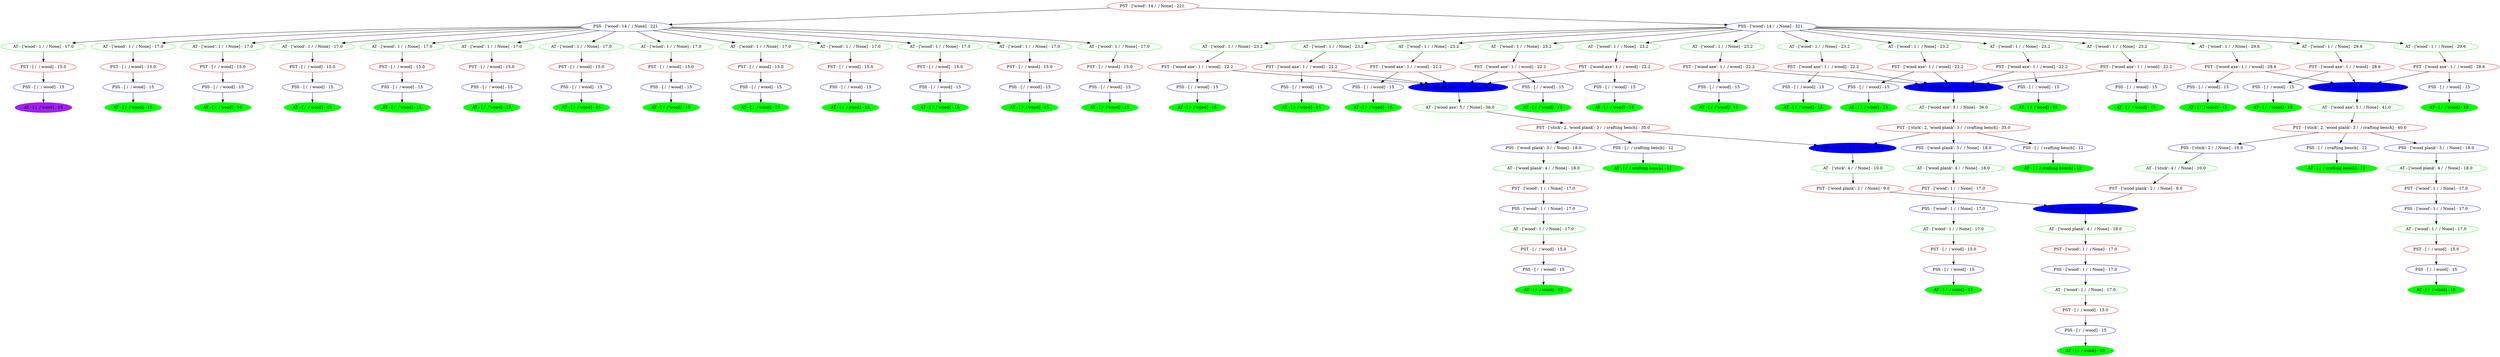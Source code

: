 digraph Tree {
	node [color=red]
	"PST - ['wood'; 14 /  / None] - 2154784115008" [label="PST - ['wood': 14 /  / None] - 221."]
	node [color=blue]
	"PSS - ['wood'; 14 /  / None] - 2154784187280" [label="PSS - ['wood': 14 /  / None] - 221."]
	node [style=unfilled]
	node [color=blue]
	"PSS - ['wood'; 14 /  / None] - 2154784187224" [label="PSS - ['wood': 14 /  / None] - 321."]
	node [style=unfilled]
	node [color=green]
	"AT - ['wood'; 1 /  / None] - 2154784187504" [label="AT - ['wood': 1 /  / None] - 17.0"]
	node [style=unfilled]
	node [color=green]
	"AT - ['wood'; 1 /  / None] - 2154784187448" [label="AT - ['wood': 1 /  / None] - 17.0"]
	node [style=unfilled]
	node [color=green]
	"AT - ['wood'; 1 /  / None] - 2154784187616" [label="AT - ['wood': 1 /  / None] - 17.0"]
	node [style=unfilled]
	node [color=green]
	"AT - ['wood'; 1 /  / None] - 2154784187560" [label="AT - ['wood': 1 /  / None] - 17.0"]
	node [style=unfilled]
	node [color=green]
	"AT - ['wood'; 1 /  / None] - 2154784187728" [label="AT - ['wood': 1 /  / None] - 17.0"]
	node [style=unfilled]
	node [color=green]
	"AT - ['wood'; 1 /  / None] - 2154784187672" [label="AT - ['wood': 1 /  / None] - 17.0"]
	node [style=unfilled]
	node [color=green]
	"AT - ['wood'; 1 /  / None] - 2154784187840" [label="AT - ['wood': 1 /  / None] - 17.0"]
	node [style=unfilled]
	node [color=green]
	"AT - ['wood'; 1 /  / None] - 2154784187784" [label="AT - ['wood': 1 /  / None] - 17.0"]
	node [style=unfilled]
	node [color=green]
	"AT - ['wood'; 1 /  / None] - 2154784187952" [label="AT - ['wood': 1 /  / None] - 17.0"]
	node [style=unfilled]
	node [color=green]
	"AT - ['wood'; 1 /  / None] - 2154784187896" [label="AT - ['wood': 1 /  / None] - 17.0"]
	node [style=unfilled]
	node [color=green]
	"AT - ['wood'; 1 /  / None] - 2154784188064" [label="AT - ['wood': 1 /  / None] - 17.0"]
	node [style=unfilled]
	node [color=green]
	"AT - ['wood'; 1 /  / None] - 2154784188008" [label="AT - ['wood': 1 /  / None] - 17.0"]
	node [style=unfilled]
	node [color=green]
	"AT - ['wood'; 1 /  / None] - 2154784188176" [label="AT - ['wood': 1 /  / None] - 17.0"]
	node [style=unfilled]
	node [color=green]
	"AT - ['wood'; 1 /  / None] - 2154784187392" [label="AT - ['wood': 1 /  / None] - 23.2"]
	node [style=unfilled]
	node [color=green]
	"AT - ['wood'; 1 /  / None] - 2154784188400" [label="AT - ['wood': 1 /  / None] - 23.2"]
	node [style=unfilled]
	node [color=green]
	"AT - ['wood'; 1 /  / None] - 2154784188344" [label="AT - ['wood': 1 /  / None] - 23.2"]
	node [style=unfilled]
	node [color=green]
	"AT - ['wood'; 1 /  / None] - 2154784188512" [label="AT - ['wood': 1 /  / None] - 23.2"]
	node [style=unfilled]
	node [color=green]
	"AT - ['wood'; 1 /  / None] - 2154784188456" [label="AT - ['wood': 1 /  / None] - 23.2"]
	node [style=unfilled]
	node [color=green]
	"AT - ['wood'; 1 /  / None] - 2154784188624" [label="AT - ['wood': 1 /  / None] - 23.2"]
	node [style=unfilled]
	node [color=green]
	"AT - ['wood'; 1 /  / None] - 2154784188568" [label="AT - ['wood': 1 /  / None] - 23.2"]
	node [style=unfilled]
	node [color=green]
	"AT - ['wood'; 1 /  / None] - 2154784188736" [label="AT - ['wood': 1 /  / None] - 23.2"]
	node [style=unfilled]
	node [color=green]
	"AT - ['wood'; 1 /  / None] - 2154784188680" [label="AT - ['wood': 1 /  / None] - 23.2"]
	node [style=unfilled]
	node [color=green]
	"AT - ['wood'; 1 /  / None] - 2154784188848" [label="AT - ['wood': 1 /  / None] - 23.2"]
	node [style=unfilled]
	node [color=green]
	"AT - ['wood'; 1 /  / None] - 2154784188792" [label="AT - ['wood': 1 /  / None] - 29.6"]
	node [style=unfilled]
	node [color=green]
	"AT - ['wood'; 1 /  / None] - 2154784188960" [label="AT - ['wood': 1 /  / None] - 29.6"]
	node [style=unfilled]
	node [color=green]
	"AT - ['wood'; 1 /  / None] - 2154784188904" [label="AT - ['wood': 1 /  / None] - 29.6"]
	node [style=unfilled]
	node [color=red]
	"PST - [ /  / wood] - 2154784189240" [label="PST - [ /  / wood] - 15.0"]
	node [color=red]
	"PST - [ /  / wood] - 2154784189632" [label="PST - [ /  / wood] - 15.0"]
	node [color=red]
	"PST - [ /  / wood] - 2154784190024" [label="PST - [ /  / wood] - 15.0"]
	node [color=red]
	"PST - [ /  / wood] - 2154784190416" [label="PST - [ /  / wood] - 15.0"]
	node [color=red]
	"PST - [ /  / wood] - 2154784215448" [label="PST - [ /  / wood] - 15.0"]
	node [color=red]
	"PST - [ /  / wood] - 2154784215840" [label="PST - [ /  / wood] - 15.0"]
	node [color=red]
	"PST - [ /  / wood] - 2154784216232" [label="PST - [ /  / wood] - 15.0"]
	node [color=red]
	"PST - [ /  / wood] - 2154784216624" [label="PST - [ /  / wood] - 15.0"]
	node [color=red]
	"PST - [ /  / wood] - 2154784217016" [label="PST - [ /  / wood] - 15.0"]
	node [color=red]
	"PST - [ /  / wood] - 2154784217408" [label="PST - [ /  / wood] - 15.0"]
	node [color=red]
	"PST - [ /  / wood] - 2154784217800" [label="PST - [ /  / wood] - 15.0"]
	node [color=red]
	"PST - [ /  / wood] - 2154784218192" [label="PST - [ /  / wood] - 15.0"]
	node [color=red]
	"PST - [ /  / wood] - 2154784218584" [label="PST - [ /  / wood] - 15.0"]
	node [color=red]
	"PST - ['wood axe'; 1 /  / wood] - 2154784218864" [label="PST - ['wood axe': 1 /  / wood] - 22.2"]
	node [color=red]
	"PST - ['wood axe'; 1 /  / wood] - 2154784218976" [label="PST - ['wood axe': 1 /  / wood] - 22.2"]
	node [color=red]
	"PST - ['wood axe'; 1 /  / wood] - 2154784228128" [label="PST - ['wood axe': 1 /  / wood] - 22.2"]
	node [color=red]
	"PST - ['wood axe'; 1 /  / wood] - 2154784228800" [label="PST - ['wood axe': 1 /  / wood] - 22.2"]
	node [color=red]
	"PST - ['wood axe'; 1 /  / wood] - 2154784229472" [label="PST - ['wood axe': 1 /  / wood] - 22.2"]
	node [color=red]
	"PST - ['wood axe'; 1 /  / wood] - 2154784230144" [label="PST - ['wood axe': 1 /  / wood] - 22.2"]
	node [color=red]
	"PST - ['wood axe'; 1 /  / wood] - 2154784230816" [label="PST - ['wood axe': 1 /  / wood] - 22.2"]
	node [color=red]
	"PST - ['wood axe'; 1 /  / wood] - 2154784231376" [label="PST - ['wood axe': 1 /  / wood] - 22.2"]
	node [color=red]
	"PST - ['wood axe'; 1 /  / wood] - 2154784244512" [label="PST - ['wood axe': 1 /  / wood] - 22.2"]
	node [color=red]
	"PST - ['wood axe'; 1 /  / wood] - 2154784245184" [label="PST - ['wood axe': 1 /  / wood] - 22.2"]
	node [color=red]
	"PST - ['wood axe'; 1 /  / wood] - 2154784245856" [label="PST - ['wood axe': 1 /  / wood] - 28.6"]
	node [color=red]
	"PST - ['wood axe'; 1 /  / wood] - 2154784246528" [label="PST - ['wood axe': 1 /  / wood] - 28.6"]
	node [color=red]
	"PST - ['wood axe'; 1 /  / wood] - 2154784247200" [label="PST - ['wood axe': 1 /  / wood] - 28.6"]
	node [color=blue]
	"PSS - [ /  / wood] - 2154784189688" [label="PSS - [ /  / wood] - 15"]
	node [style=unfilled]
	node [color=blue]
	"PSS - [ /  / wood] - 2154784190080" [label="PSS - [ /  / wood] - 15"]
	node [style=unfilled]
	node [color=blue]
	"PSS - [ /  / wood] - 2154784215112" [label="PSS - [ /  / wood] - 15"]
	node [style=unfilled]
	node [color=blue]
	"PSS - [ /  / wood] - 2154784215504" [label="PSS - [ /  / wood] - 15"]
	node [style=unfilled]
	node [color=blue]
	"PSS - [ /  / wood] - 2154784215896" [label="PSS - [ /  / wood] - 15"]
	node [style=unfilled]
	node [color=blue]
	"PSS - [ /  / wood] - 2154784216288" [label="PSS - [ /  / wood] - 15"]
	node [style=unfilled]
	node [color=blue]
	"PSS - [ /  / wood] - 2154784216680" [label="PSS - [ /  / wood] - 15"]
	node [style=unfilled]
	node [color=blue]
	"PSS - [ /  / wood] - 2154784217072" [label="PSS - [ /  / wood] - 15"]
	node [style=unfilled]
	node [color=blue]
	"PSS - [ /  / wood] - 2154784217464" [label="PSS - [ /  / wood] - 15"]
	node [style=unfilled]
	node [color=blue]
	"PSS - [ /  / wood] - 2154784217856" [label="PSS - [ /  / wood] - 15"]
	node [style=unfilled]
	node [color=blue]
	"PSS - [ /  / wood] - 2154784218248" [label="PSS - [ /  / wood] - 15"]
	node [style=unfilled]
	node [color=blue]
	"PSS - [ /  / wood] - 2154784218640" [label="PSS - [ /  / wood] - 15"]
	node [style=unfilled]
	node [color=blue]
	"PSS - [ /  / wood] - 2154784219032" [label="PSS - [ /  / wood] - 15"]
	node [style=unfilled]
	node [style=filled]
	node [color=blue]
	"PSS - ['wood axe'; 1 /  / None] - 2154784227792" [label="PSS - ['wood axe': 1 /  / None] - 36.0"]
	node [style=unfilled]
	node [color=blue]
	"PSS - [ /  / wood] - 2154784227736" [label="PSS - [ /  / wood] - 15"]
	node [style=unfilled]
	node [color=blue]
	"PSS - [ /  / wood] - 2154784228408" [label="PSS - [ /  / wood] - 15"]
	node [style=unfilled]
	node [color=blue]
	"PSS - [ /  / wood] - 2154784229080" [label="PSS - [ /  / wood] - 15"]
	node [style=unfilled]
	node [color=blue]
	"PSS - [ /  / wood] - 2154784229752" [label="PSS - [ /  / wood] - 15"]
	node [style=unfilled]
	node [color=blue]
	"PSS - [ /  / wood] - 2154784230424" [label="PSS - [ /  / wood] - 15"]
	node [style=unfilled]
	node [style=filled]
	node [color=blue]
	"PSS - ['wood axe'; 1 /  / None] - 2154784231152" [label="PSS - ['wood axe': 1 /  / None] - 36.0"]
	node [style=unfilled]
	node [color=blue]
	"PSS - [ /  / wood] - 2154784231096" [label="PSS - [ /  / wood] - 15"]
	node [style=unfilled]
	node [color=blue]
	"PSS - [ /  / wood] - 2154784244120" [label="PSS - [ /  / wood] - 15"]
	node [style=unfilled]
	node [color=blue]
	"PSS - [ /  / wood] - 2154784244792" [label="PSS - [ /  / wood] - 15"]
	node [style=unfilled]
	node [color=blue]
	"PSS - [ /  / wood] - 2154784245464" [label="PSS - [ /  / wood] - 15"]
	node [style=unfilled]
	node [color=blue]
	"PSS - [ /  / wood] - 2154784246136" [label="PSS - [ /  / wood] - 15"]
	node [style=unfilled]
	node [style=filled]
	node [color=blue]
	"PSS - ['wood axe'; 1 /  / None] - 2154784246864" [label="PSS - ['wood axe': 1 /  / None] - 41.0"]
	node [style=unfilled]
	node [color=blue]
	"PSS - [ /  / wood] - 2154784246808" [label="PSS - [ /  / wood] - 15"]
	node [style=unfilled]
	node [color=blue]
	"PSS - [ /  / wood] - 2154784247480" [label="PSS - [ /  / wood] - 15"]
	node [style=unfilled]
	node [color=blue]
	"PSS - [ /  / wood] - 2154784256408" [label="PSS - [ /  / wood] - 15"]
	node [style=unfilled]
	node [style=filled]
	node [color=green]
	node [color=purple]
	"AT - [ /  / wood] - 2154784189800" [label="AT - [ /  / wood] - 15"]
	node [style=unfilled]
	node [style=filled]
	node [color=green]
	"AT - [ /  / wood] - 2154784190192" [label="AT - [ /  / wood] - 15"]
	node [style=unfilled]
	node [style=filled]
	node [color=green]
	"AT - [ /  / wood] - 2154784215224" [label="AT - [ /  / wood] - 15"]
	node [style=unfilled]
	node [style=filled]
	node [color=green]
	"AT - [ /  / wood] - 2154784215616" [label="AT - [ /  / wood] - 15"]
	node [style=unfilled]
	node [style=filled]
	node [color=green]
	"AT - [ /  / wood] - 2154784216008" [label="AT - [ /  / wood] - 15"]
	node [style=unfilled]
	node [style=filled]
	node [color=green]
	"AT - [ /  / wood] - 2154784216400" [label="AT - [ /  / wood] - 15"]
	node [style=unfilled]
	node [style=filled]
	node [color=green]
	"AT - [ /  / wood] - 2154784216792" [label="AT - [ /  / wood] - 15"]
	node [style=unfilled]
	node [style=filled]
	node [color=green]
	"AT - [ /  / wood] - 2154784217184" [label="AT - [ /  / wood] - 15"]
	node [style=unfilled]
	node [style=filled]
	node [color=green]
	"AT - [ /  / wood] - 2154784217576" [label="AT - [ /  / wood] - 15"]
	node [style=unfilled]
	node [style=filled]
	node [color=green]
	"AT - [ /  / wood] - 2154784217968" [label="AT - [ /  / wood] - 15"]
	node [style=unfilled]
	node [style=filled]
	node [color=green]
	"AT - [ /  / wood] - 2154784218360" [label="AT - [ /  / wood] - 15"]
	node [style=unfilled]
	node [style=filled]
	node [color=green]
	"AT - [ /  / wood] - 2154784218752" [label="AT - [ /  / wood] - 15"]
	node [style=unfilled]
	node [style=filled]
	node [color=green]
	"AT - [ /  / wood] - 2154784227400" [label="AT - [ /  / wood] - 15"]
	node [style=unfilled]
	node [color=green]
	"AT - ['wood axe'; 5 /  / None] - 2154784227904" [label="AT - ['wood axe': 5 /  / None] - 36.0"]
	node [style=unfilled]
	node [style=filled]
	node [color=green]
	"AT - [ /  / wood] - 2154784227960" [label="AT - [ /  / wood] - 15"]
	node [style=unfilled]
	node [style=filled]
	node [color=green]
	"AT - [ /  / wood] - 2154784228632" [label="AT - [ /  / wood] - 15"]
	node [style=unfilled]
	node [style=filled]
	node [color=green]
	"AT - [ /  / wood] - 2154784229304" [label="AT - [ /  / wood] - 15"]
	node [style=unfilled]
	node [style=filled]
	node [color=green]
	"AT - [ /  / wood] - 2154784229976" [label="AT - [ /  / wood] - 15"]
	node [style=unfilled]
	node [style=filled]
	node [color=green]
	"AT - [ /  / wood] - 2154784230648" [label="AT - [ /  / wood] - 15"]
	node [style=unfilled]
	node [color=green]
	"AT - ['wood axe'; 5 /  / None] - 2154784231264" [label="AT - ['wood axe': 5 /  / None] - 36.0"]
	node [style=unfilled]
	node [style=filled]
	node [color=green]
	"AT - [ /  / wood] - 2154784243784" [label="AT - [ /  / wood] - 15"]
	node [style=unfilled]
	node [style=filled]
	node [color=green]
	"AT - [ /  / wood] - 2154784244344" [label="AT - [ /  / wood] - 15"]
	node [style=unfilled]
	node [style=filled]
	node [color=green]
	"AT - [ /  / wood] - 2154784245016" [label="AT - [ /  / wood] - 15"]
	node [style=unfilled]
	node [style=filled]
	node [color=green]
	"AT - [ /  / wood] - 2154784245688" [label="AT - [ /  / wood] - 15"]
	node [style=unfilled]
	node [style=filled]
	node [color=green]
	"AT - [ /  / wood] - 2154784246360" [label="AT - [ /  / wood] - 15"]
	node [style=unfilled]
	node [color=green]
	"AT - ['wood axe'; 5 /  / None] - 2154784246976" [label="AT - ['wood axe': 5 /  / None] - 41.0"]
	node [style=unfilled]
	node [style=filled]
	node [color=green]
	"AT - [ /  / wood] - 2154784247032" [label="AT - [ /  / wood] - 15"]
	node [style=unfilled]
	node [style=filled]
	node [color=green]
	"AT - [ /  / wood] - 2154784256072" [label="AT - [ /  / wood] - 15"]
	node [style=unfilled]
	node [style=filled]
	node [color=green]
	"AT - [ /  / wood] - 2154784256632" [label="AT - [ /  / wood] - 15"]
	node [style=unfilled]
	node [color=red]
	"PST - ['stick'; 2, 'wood plank'; 3 /  / crafting bench] - 2154784257528" [label="PST - ['stick': 2, 'wood plank': 3 /  / crafting bench] - 35.0"]
	node [color=red]
	"PST - ['stick'; 2, 'wood plank'; 3 /  / crafting bench] - 2154784258592" [label="PST - ['stick': 2, 'wood plank': 3 /  / crafting bench] - 35.0"]
	node [color=red]
	"PST - ['stick'; 2, 'wood plank'; 3 /  / crafting bench] - 2154784259544" [label="PST - ['stick': 2, 'wood plank': 3 /  / crafting bench] - 40.0"]
	node [color=blue]
	"PSS - ['wood plank'; 3 /  / None] - 2154784257976" [label="PSS - ['wood plank': 3 /  / None] - 18.0"]
	node [style=unfilled]
	node [color=blue]
	"PSS - [ /  / crafting bench] - 2154784257920" [label="PSS - [ /  / crafting bench] - 12"]
	node [style=unfilled]
	node [style=filled]
	node [color=blue]
	"PSS - ['stick'; 2 /  / None] - 2154784258256" [label="PSS - ['stick': 2 /  / None] - 10.0"]
	node [style=unfilled]
	node [color=blue]
	"PSS - ['wood plank'; 3 /  / None] - 2154784258928" [label="PSS - ['wood plank': 3 /  / None] - 18.0"]
	node [style=unfilled]
	node [color=blue]
	"PSS - [ /  / crafting bench] - 2154784258872" [label="PSS - [ /  / crafting bench] - 12"]
	node [style=unfilled]
	node [color=blue]
	"PSS - ['wood plank'; 3 /  / None] - 2154784259880" [label="PSS - ['wood plank': 3 /  / None] - 18.0"]
	node [style=unfilled]
	node [color=blue]
	"PSS - [ /  / crafting bench] - 2154784259824" [label="PSS - [ /  / crafting bench] - 12"]
	node [style=unfilled]
	node [color=blue]
	"PSS - ['stick'; 2 /  / None] - 2154784260048" [label="PSS - ['stick': 2 /  / None] - 10.0"]
	node [style=unfilled]
	node [color=green]
	"AT - ['wood plank'; 4 /  / None] - 2154784258088" [label="AT - ['wood plank': 4 /  / None] - 18.0"]
	node [style=unfilled]
	node [style=filled]
	node [color=green]
	"AT - [ /  / crafting bench] - 2154784258144" [label="AT - [ /  / crafting bench] - 12"]
	node [style=unfilled]
	node [color=green]
	"AT - ['stick'; 4 /  / None] - 2154784258312" [label="AT - ['stick': 4 /  / None] - 10.0"]
	node [style=unfilled]
	node [color=green]
	"AT - ['wood plank'; 4 /  / None] - 2154784259040" [label="AT - ['wood plank': 4 /  / None] - 18.0"]
	node [style=unfilled]
	node [style=filled]
	node [color=green]
	"AT - [ /  / crafting bench] - 2154784259096" [label="AT - [ /  / crafting bench] - 12"]
	node [style=unfilled]
	node [color=green]
	"AT - ['wood plank'; 4 /  / None] - 2154784259992" [label="AT - ['wood plank': 4 /  / None] - 18.0"]
	node [style=unfilled]
	node [style=filled]
	node [color=green]
	"AT - [ /  / crafting bench] - 2154784272456" [label="AT - [ /  / crafting bench] - 12"]
	node [style=unfilled]
	node [color=green]
	"AT - ['stick'; 4 /  / None] - 2154784272568" [label="AT - ['stick': 4 /  / None] - 10.0"]
	node [style=unfilled]
	node [color=red]
	"PST - ['wood'; 1 /  / None] - 2154784115064" [label="PST - ['wood': 1 /  / None] - 17.0"]
	node [color=red]
	"PST - ['wood plank'; 2 /  / None] - 2154784273240" [label="PST - ['wood plank': 2 /  / None] - 9.0"]
	node [color=red]
	"PST - ['wood'; 1 /  / None] - 2154784273464" [label="PST - ['wood': 1 /  / None] - 17.0"]
	node [color=red]
	"PST - ['wood'; 1 /  / None] - 2154784274192" [label="PST - ['wood': 1 /  / None] - 17.0"]
	node [color=red]
	"PST - ['wood plank'; 2 /  / None] - 2154784274752" [label="PST - ['wood plank': 2 /  / None] - 9.0"]
	node [color=blue]
	"PSS - ['wood'; 1 /  / None] - 2154784272960" [label="PSS - ['wood': 1 /  / None] - 17.0"]
	node [style=unfilled]
	node [style=filled]
	node [color=blue]
	"PSS - ['wood plank'; 2 /  / None] - 2154784273520" [label="PSS - ['wood plank': 2 /  / None] - 18.0"]
	node [style=unfilled]
	node [color=blue]
	"PSS - ['wood'; 1 /  / None] - 2154784273912" [label="PSS - ['wood': 1 /  / None] - 17.0"]
	node [style=unfilled]
	node [color=blue]
	"PSS - ['wood'; 1 /  / None] - 2154784274472" [label="PSS - ['wood': 1 /  / None] - 17.0"]
	node [style=unfilled]
	node [color=green]
	"AT - ['wood'; 1 /  / None] - 2154784273072" [label="AT - ['wood': 1 /  / None] - 17.0"]
	node [style=unfilled]
	node [color=green]
	"AT - ['wood plank'; 4 /  / None] - 2154784273632" [label="AT - ['wood plank': 4 /  / None] - 18.0"]
	node [style=unfilled]
	node [color=green]
	"AT - ['wood'; 1 /  / None] - 2154784274024" [label="AT - ['wood': 1 /  / None] - 17.0"]
	node [style=unfilled]
	node [color=green]
	"AT - ['wood'; 1 /  / None] - 2154784274584" [label="AT - ['wood': 1 /  / None] - 17.0"]
	node [style=unfilled]
	node [color=red]
	"PST - [ /  / wood] - 2154784274976" [label="PST - [ /  / wood] - 15.0"]
	node [color=red]
	"PST - ['wood'; 1 /  / None] - 2154784275368" [label="PST - ['wood': 1 /  / None] - 17.0"]
	node [color=red]
	"PST - [ /  / wood] - 2154784276096" [label="PST - [ /  / wood] - 15.0"]
	node [color=red]
	"PST - [ /  / wood] - 2154784276320" [label="PST - [ /  / wood] - 15.0"]
	node [color=blue]
	"PSS - [ /  / wood] - 2154784275424" [label="PSS - [ /  / wood] - 15"]
	node [style=unfilled]
	node [color=blue]
	"PSS - ['wood'; 1 /  / None] - 2154784275816" [label="PSS - ['wood': 1 /  / None] - 17.0"]
	node [style=unfilled]
	node [color=blue]
	"PSS - [ /  / wood] - 2154784276376" [label="PSS - [ /  / wood] - 15"]
	node [style=unfilled]
	node [color=blue]
	"PSS - [ /  / wood] - 2154784257248" [label="PSS - [ /  / wood] - 15"]
	node [style=unfilled]
	node [style=filled]
	node [color=green]
	"AT - [ /  / wood] - 2154784275536" [label="AT - [ /  / wood] - 15"]
	node [style=unfilled]
	node [color=green]
	"AT - ['wood'; 1 /  / None] - 2154784275928" [label="AT - ['wood': 1 /  / None] - 17.0"]
	node [style=unfilled]
	node [style=filled]
	node [color=green]
	"AT - [ /  / wood] - 2154784288840" [label="AT - [ /  / wood] - 15"]
	node [style=unfilled]
	node [style=filled]
	node [color=green]
	"AT - [ /  / wood] - 2154784256464" [label="AT - [ /  / wood] - 15"]
	node [style=unfilled]
	node [color=red]
	"PST - [ /  / wood] - 2154784257136" [label="PST - [ /  / wood] - 15.0"]
	node [color=blue]
	"PSS - [ /  / wood] - 2154784247592" [label="PSS - [ /  / wood] - 15"]
	node [style=unfilled]
	node [style=filled]
	node [color=green]
	"AT - [ /  / wood] - 2154784246304" [label="AT - [ /  / wood] - 15"]
	node [style=unfilled]
	"PST - ['wood'; 14 /  / None] - 2154784115008" -> "PSS - ['wood'; 14 /  / None] - 2154784187280"
	"PST - ['wood'; 14 /  / None] - 2154784115008" -> "PSS - ['wood'; 14 /  / None] - 2154784187224"
	"PSS - ['wood'; 14 /  / None] - 2154784187280" -> "AT - ['wood'; 1 /  / None] - 2154784187504"
	"PSS - ['wood'; 14 /  / None] - 2154784187280" -> "AT - ['wood'; 1 /  / None] - 2154784187448"
	"PSS - ['wood'; 14 /  / None] - 2154784187280" -> "AT - ['wood'; 1 /  / None] - 2154784187616"
	"PSS - ['wood'; 14 /  / None] - 2154784187280" -> "AT - ['wood'; 1 /  / None] - 2154784187560"
	"PSS - ['wood'; 14 /  / None] - 2154784187280" -> "AT - ['wood'; 1 /  / None] - 2154784187728"
	"PSS - ['wood'; 14 /  / None] - 2154784187280" -> "AT - ['wood'; 1 /  / None] - 2154784187672"
	"PSS - ['wood'; 14 /  / None] - 2154784187280" -> "AT - ['wood'; 1 /  / None] - 2154784187840"
	"PSS - ['wood'; 14 /  / None] - 2154784187280" -> "AT - ['wood'; 1 /  / None] - 2154784187784"
	"PSS - ['wood'; 14 /  / None] - 2154784187280" -> "AT - ['wood'; 1 /  / None] - 2154784187952"
	"PSS - ['wood'; 14 /  / None] - 2154784187280" -> "AT - ['wood'; 1 /  / None] - 2154784187896"
	"PSS - ['wood'; 14 /  / None] - 2154784187280" -> "AT - ['wood'; 1 /  / None] - 2154784188064"
	"PSS - ['wood'; 14 /  / None] - 2154784187280" -> "AT - ['wood'; 1 /  / None] - 2154784188008"
	"PSS - ['wood'; 14 /  / None] - 2154784187280" -> "AT - ['wood'; 1 /  / None] - 2154784188176"
	"PSS - ['wood'; 14 /  / None] - 2154784187224" -> "AT - ['wood'; 1 /  / None] - 2154784187392"
	"PSS - ['wood'; 14 /  / None] - 2154784187224" -> "AT - ['wood'; 1 /  / None] - 2154784188400"
	"PSS - ['wood'; 14 /  / None] - 2154784187224" -> "AT - ['wood'; 1 /  / None] - 2154784188344"
	"PSS - ['wood'; 14 /  / None] - 2154784187224" -> "AT - ['wood'; 1 /  / None] - 2154784188512"
	"PSS - ['wood'; 14 /  / None] - 2154784187224" -> "AT - ['wood'; 1 /  / None] - 2154784188456"
	"PSS - ['wood'; 14 /  / None] - 2154784187224" -> "AT - ['wood'; 1 /  / None] - 2154784188624"
	"PSS - ['wood'; 14 /  / None] - 2154784187224" -> "AT - ['wood'; 1 /  / None] - 2154784188568"
	"PSS - ['wood'; 14 /  / None] - 2154784187224" -> "AT - ['wood'; 1 /  / None] - 2154784188736"
	"PSS - ['wood'; 14 /  / None] - 2154784187224" -> "AT - ['wood'; 1 /  / None] - 2154784188680"
	"PSS - ['wood'; 14 /  / None] - 2154784187224" -> "AT - ['wood'; 1 /  / None] - 2154784188848"
	"PSS - ['wood'; 14 /  / None] - 2154784187224" -> "AT - ['wood'; 1 /  / None] - 2154784188792"
	"PSS - ['wood'; 14 /  / None] - 2154784187224" -> "AT - ['wood'; 1 /  / None] - 2154784188960"
	"PSS - ['wood'; 14 /  / None] - 2154784187224" -> "AT - ['wood'; 1 /  / None] - 2154784188904"
	"AT - ['wood'; 1 /  / None] - 2154784187504" -> "PST - [ /  / wood] - 2154784189240"
	"AT - ['wood'; 1 /  / None] - 2154784187448" -> "PST - [ /  / wood] - 2154784189632"
	"AT - ['wood'; 1 /  / None] - 2154784187616" -> "PST - [ /  / wood] - 2154784190024"
	"AT - ['wood'; 1 /  / None] - 2154784187560" -> "PST - [ /  / wood] - 2154784190416"
	"AT - ['wood'; 1 /  / None] - 2154784187728" -> "PST - [ /  / wood] - 2154784215448"
	"AT - ['wood'; 1 /  / None] - 2154784187672" -> "PST - [ /  / wood] - 2154784215840"
	"AT - ['wood'; 1 /  / None] - 2154784187840" -> "PST - [ /  / wood] - 2154784216232"
	"AT - ['wood'; 1 /  / None] - 2154784187784" -> "PST - [ /  / wood] - 2154784216624"
	"AT - ['wood'; 1 /  / None] - 2154784187952" -> "PST - [ /  / wood] - 2154784217016"
	"AT - ['wood'; 1 /  / None] - 2154784187896" -> "PST - [ /  / wood] - 2154784217408"
	"AT - ['wood'; 1 /  / None] - 2154784188064" -> "PST - [ /  / wood] - 2154784217800"
	"AT - ['wood'; 1 /  / None] - 2154784188008" -> "PST - [ /  / wood] - 2154784218192"
	"AT - ['wood'; 1 /  / None] - 2154784188176" -> "PST - [ /  / wood] - 2154784218584"
	"AT - ['wood'; 1 /  / None] - 2154784187392" -> "PST - ['wood axe'; 1 /  / wood] - 2154784218864"
	"AT - ['wood'; 1 /  / None] - 2154784188400" -> "PST - ['wood axe'; 1 /  / wood] - 2154784218976"
	"AT - ['wood'; 1 /  / None] - 2154784188344" -> "PST - ['wood axe'; 1 /  / wood] - 2154784228128"
	"AT - ['wood'; 1 /  / None] - 2154784188512" -> "PST - ['wood axe'; 1 /  / wood] - 2154784228800"
	"AT - ['wood'; 1 /  / None] - 2154784188456" -> "PST - ['wood axe'; 1 /  / wood] - 2154784229472"
	"AT - ['wood'; 1 /  / None] - 2154784188624" -> "PST - ['wood axe'; 1 /  / wood] - 2154784230144"
	"AT - ['wood'; 1 /  / None] - 2154784188568" -> "PST - ['wood axe'; 1 /  / wood] - 2154784230816"
	"AT - ['wood'; 1 /  / None] - 2154784188736" -> "PST - ['wood axe'; 1 /  / wood] - 2154784231376"
	"AT - ['wood'; 1 /  / None] - 2154784188680" -> "PST - ['wood axe'; 1 /  / wood] - 2154784244512"
	"AT - ['wood'; 1 /  / None] - 2154784188848" -> "PST - ['wood axe'; 1 /  / wood] - 2154784245184"
	"AT - ['wood'; 1 /  / None] - 2154784188792" -> "PST - ['wood axe'; 1 /  / wood] - 2154784245856"
	"AT - ['wood'; 1 /  / None] - 2154784188960" -> "PST - ['wood axe'; 1 /  / wood] - 2154784246528"
	"AT - ['wood'; 1 /  / None] - 2154784188904" -> "PST - ['wood axe'; 1 /  / wood] - 2154784247200"
	"PST - [ /  / wood] - 2154784189240" -> "PSS - [ /  / wood] - 2154784189688"
	"PST - [ /  / wood] - 2154784189632" -> "PSS - [ /  / wood] - 2154784190080"
	"PST - [ /  / wood] - 2154784190024" -> "PSS - [ /  / wood] - 2154784215112"
	"PST - [ /  / wood] - 2154784190416" -> "PSS - [ /  / wood] - 2154784215504"
	"PST - [ /  / wood] - 2154784215448" -> "PSS - [ /  / wood] - 2154784215896"
	"PST - [ /  / wood] - 2154784215840" -> "PSS - [ /  / wood] - 2154784216288"
	"PST - [ /  / wood] - 2154784216232" -> "PSS - [ /  / wood] - 2154784216680"
	"PST - [ /  / wood] - 2154784216624" -> "PSS - [ /  / wood] - 2154784217072"
	"PST - [ /  / wood] - 2154784217016" -> "PSS - [ /  / wood] - 2154784217464"
	"PST - [ /  / wood] - 2154784217408" -> "PSS - [ /  / wood] - 2154784217856"
	"PST - [ /  / wood] - 2154784217800" -> "PSS - [ /  / wood] - 2154784218248"
	"PST - [ /  / wood] - 2154784218192" -> "PSS - [ /  / wood] - 2154784218640"
	"PST - [ /  / wood] - 2154784218584" -> "PSS - [ /  / wood] - 2154784219032"
	"PST - ['wood axe'; 1 /  / wood] - 2154784218864" -> "PSS - ['wood axe'; 1 /  / None] - 2154784227792"
	"PST - ['wood axe'; 1 /  / wood] - 2154784218864" -> "PSS - [ /  / wood] - 2154784227736"
	"PST - ['wood axe'; 1 /  / wood] - 2154784218976" -> "PSS - ['wood axe'; 1 /  / None] - 2154784227792"
	"PST - ['wood axe'; 1 /  / wood] - 2154784218976" -> "PSS - [ /  / wood] - 2154784228408"
	"PST - ['wood axe'; 1 /  / wood] - 2154784228128" -> "PSS - ['wood axe'; 1 /  / None] - 2154784227792"
	"PST - ['wood axe'; 1 /  / wood] - 2154784228128" -> "PSS - [ /  / wood] - 2154784229080"
	"PST - ['wood axe'; 1 /  / wood] - 2154784228800" -> "PSS - ['wood axe'; 1 /  / None] - 2154784227792"
	"PST - ['wood axe'; 1 /  / wood] - 2154784228800" -> "PSS - [ /  / wood] - 2154784229752"
	"PST - ['wood axe'; 1 /  / wood] - 2154784229472" -> "PSS - ['wood axe'; 1 /  / None] - 2154784227792"
	"PST - ['wood axe'; 1 /  / wood] - 2154784229472" -> "PSS - [ /  / wood] - 2154784230424"
	"PST - ['wood axe'; 1 /  / wood] - 2154784230144" -> "PSS - ['wood axe'; 1 /  / None] - 2154784231152"
	"PST - ['wood axe'; 1 /  / wood] - 2154784230144" -> "PSS - [ /  / wood] - 2154784231096"
	"PST - ['wood axe'; 1 /  / wood] - 2154784230816" -> "PSS - ['wood axe'; 1 /  / None] - 2154784231152"
	"PST - ['wood axe'; 1 /  / wood] - 2154784230816" -> "PSS - [ /  / wood] - 2154784244120"
	"PST - ['wood axe'; 1 /  / wood] - 2154784231376" -> "PSS - ['wood axe'; 1 /  / None] - 2154784231152"
	"PST - ['wood axe'; 1 /  / wood] - 2154784231376" -> "PSS - [ /  / wood] - 2154784244792"
	"PST - ['wood axe'; 1 /  / wood] - 2154784244512" -> "PSS - ['wood axe'; 1 /  / None] - 2154784231152"
	"PST - ['wood axe'; 1 /  / wood] - 2154784244512" -> "PSS - [ /  / wood] - 2154784245464"
	"PST - ['wood axe'; 1 /  / wood] - 2154784245184" -> "PSS - ['wood axe'; 1 /  / None] - 2154784231152"
	"PST - ['wood axe'; 1 /  / wood] - 2154784245184" -> "PSS - [ /  / wood] - 2154784246136"
	"PST - ['wood axe'; 1 /  / wood] - 2154784245856" -> "PSS - ['wood axe'; 1 /  / None] - 2154784246864"
	"PST - ['wood axe'; 1 /  / wood] - 2154784245856" -> "PSS - [ /  / wood] - 2154784246808"
	"PST - ['wood axe'; 1 /  / wood] - 2154784246528" -> "PSS - ['wood axe'; 1 /  / None] - 2154784246864"
	"PST - ['wood axe'; 1 /  / wood] - 2154784246528" -> "PSS - [ /  / wood] - 2154784247480"
	"PST - ['wood axe'; 1 /  / wood] - 2154784247200" -> "PSS - ['wood axe'; 1 /  / None] - 2154784246864"
	"PST - ['wood axe'; 1 /  / wood] - 2154784247200" -> "PSS - [ /  / wood] - 2154784256408"
	"PSS - [ /  / wood] - 2154784189688" -> "AT - [ /  / wood] - 2154784189800"
	"PSS - [ /  / wood] - 2154784190080" -> "AT - [ /  / wood] - 2154784190192"
	"PSS - [ /  / wood] - 2154784215112" -> "AT - [ /  / wood] - 2154784215224"
	"PSS - [ /  / wood] - 2154784215504" -> "AT - [ /  / wood] - 2154784215616"
	"PSS - [ /  / wood] - 2154784215896" -> "AT - [ /  / wood] - 2154784216008"
	"PSS - [ /  / wood] - 2154784216288" -> "AT - [ /  / wood] - 2154784216400"
	"PSS - [ /  / wood] - 2154784216680" -> "AT - [ /  / wood] - 2154784216792"
	"PSS - [ /  / wood] - 2154784217072" -> "AT - [ /  / wood] - 2154784217184"
	"PSS - [ /  / wood] - 2154784217464" -> "AT - [ /  / wood] - 2154784217576"
	"PSS - [ /  / wood] - 2154784217856" -> "AT - [ /  / wood] - 2154784217968"
	"PSS - [ /  / wood] - 2154784218248" -> "AT - [ /  / wood] - 2154784218360"
	"PSS - [ /  / wood] - 2154784218640" -> "AT - [ /  / wood] - 2154784218752"
	"PSS - [ /  / wood] - 2154784219032" -> "AT - [ /  / wood] - 2154784227400"
	"PSS - ['wood axe'; 1 /  / None] - 2154784227792" -> "AT - ['wood axe'; 5 /  / None] - 2154784227904"
	"PSS - [ /  / wood] - 2154784227736" -> "AT - [ /  / wood] - 2154784227960"
	"PSS - [ /  / wood] - 2154784228408" -> "AT - [ /  / wood] - 2154784228632"
	"PSS - [ /  / wood] - 2154784229080" -> "AT - [ /  / wood] - 2154784229304"
	"PSS - [ /  / wood] - 2154784229752" -> "AT - [ /  / wood] - 2154784229976"
	"PSS - [ /  / wood] - 2154784230424" -> "AT - [ /  / wood] - 2154784230648"
	"PSS - ['wood axe'; 1 /  / None] - 2154784231152" -> "AT - ['wood axe'; 5 /  / None] - 2154784231264"
	"PSS - [ /  / wood] - 2154784231096" -> "AT - [ /  / wood] - 2154784243784"
	"PSS - [ /  / wood] - 2154784244120" -> "AT - [ /  / wood] - 2154784244344"
	"PSS - [ /  / wood] - 2154784244792" -> "AT - [ /  / wood] - 2154784245016"
	"PSS - [ /  / wood] - 2154784245464" -> "AT - [ /  / wood] - 2154784245688"
	"PSS - [ /  / wood] - 2154784246136" -> "AT - [ /  / wood] - 2154784246360"
	"PSS - ['wood axe'; 1 /  / None] - 2154784246864" -> "AT - ['wood axe'; 5 /  / None] - 2154784246976"
	"PSS - [ /  / wood] - 2154784246808" -> "AT - [ /  / wood] - 2154784247032"
	"PSS - [ /  / wood] - 2154784247480" -> "AT - [ /  / wood] - 2154784256072"
	"PSS - [ /  / wood] - 2154784256408" -> "AT - [ /  / wood] - 2154784256632"
	"AT - ['wood axe'; 5 /  / None] - 2154784227904" -> "PST - ['stick'; 2, 'wood plank'; 3 /  / crafting bench] - 2154784257528"
	"AT - ['wood axe'; 5 /  / None] - 2154784231264" -> "PST - ['stick'; 2, 'wood plank'; 3 /  / crafting bench] - 2154784258592"
	"AT - ['wood axe'; 5 /  / None] - 2154784246976" -> "PST - ['stick'; 2, 'wood plank'; 3 /  / crafting bench] - 2154784259544"
	"PST - ['stick'; 2, 'wood plank'; 3 /  / crafting bench] - 2154784257528" -> "PSS - ['wood plank'; 3 /  / None] - 2154784257976"
	"PST - ['stick'; 2, 'wood plank'; 3 /  / crafting bench] - 2154784257528" -> "PSS - [ /  / crafting bench] - 2154784257920"
	"PST - ['stick'; 2, 'wood plank'; 3 /  / crafting bench] - 2154784257528" -> "PSS - ['stick'; 2 /  / None] - 2154784258256"
	"PST - ['stick'; 2, 'wood plank'; 3 /  / crafting bench] - 2154784258592" -> "PSS - ['wood plank'; 3 /  / None] - 2154784258928"
	"PST - ['stick'; 2, 'wood plank'; 3 /  / crafting bench] - 2154784258592" -> "PSS - [ /  / crafting bench] - 2154784258872"
	"PST - ['stick'; 2, 'wood plank'; 3 /  / crafting bench] - 2154784258592" -> "PSS - ['stick'; 2 /  / None] - 2154784258256"
	"PST - ['stick'; 2, 'wood plank'; 3 /  / crafting bench] - 2154784259544" -> "PSS - ['wood plank'; 3 /  / None] - 2154784259880"
	"PST - ['stick'; 2, 'wood plank'; 3 /  / crafting bench] - 2154784259544" -> "PSS - [ /  / crafting bench] - 2154784259824"
	"PST - ['stick'; 2, 'wood plank'; 3 /  / crafting bench] - 2154784259544" -> "PSS - ['stick'; 2 /  / None] - 2154784260048"
	"PSS - ['wood plank'; 3 /  / None] - 2154784257976" -> "AT - ['wood plank'; 4 /  / None] - 2154784258088"
	"PSS - [ /  / crafting bench] - 2154784257920" -> "AT - [ /  / crafting bench] - 2154784258144"
	"PSS - ['stick'; 2 /  / None] - 2154784258256" -> "AT - ['stick'; 4 /  / None] - 2154784258312"
	"PSS - ['wood plank'; 3 /  / None] - 2154784258928" -> "AT - ['wood plank'; 4 /  / None] - 2154784259040"
	"PSS - [ /  / crafting bench] - 2154784258872" -> "AT - [ /  / crafting bench] - 2154784259096"
	"PSS - ['wood plank'; 3 /  / None] - 2154784259880" -> "AT - ['wood plank'; 4 /  / None] - 2154784259992"
	"PSS - [ /  / crafting bench] - 2154784259824" -> "AT - [ /  / crafting bench] - 2154784272456"
	"PSS - ['stick'; 2 /  / None] - 2154784260048" -> "AT - ['stick'; 4 /  / None] - 2154784272568"
	"AT - ['wood plank'; 4 /  / None] - 2154784258088" -> "PST - ['wood'; 1 /  / None] - 2154784115064"
	"AT - ['stick'; 4 /  / None] - 2154784258312" -> "PST - ['wood plank'; 2 /  / None] - 2154784273240"
	"AT - ['wood plank'; 4 /  / None] - 2154784259040" -> "PST - ['wood'; 1 /  / None] - 2154784273464"
	"AT - ['wood plank'; 4 /  / None] - 2154784259992" -> "PST - ['wood'; 1 /  / None] - 2154784274192"
	"AT - ['stick'; 4 /  / None] - 2154784272568" -> "PST - ['wood plank'; 2 /  / None] - 2154784274752"
	"PST - ['wood'; 1 /  / None] - 2154784115064" -> "PSS - ['wood'; 1 /  / None] - 2154784272960"
	"PST - ['wood plank'; 2 /  / None] - 2154784273240" -> "PSS - ['wood plank'; 2 /  / None] - 2154784273520"
	"PST - ['wood'; 1 /  / None] - 2154784273464" -> "PSS - ['wood'; 1 /  / None] - 2154784273912"
	"PST - ['wood'; 1 /  / None] - 2154784274192" -> "PSS - ['wood'; 1 /  / None] - 2154784274472"
	"PST - ['wood plank'; 2 /  / None] - 2154784274752" -> "PSS - ['wood plank'; 2 /  / None] - 2154784273520"
	"PSS - ['wood'; 1 /  / None] - 2154784272960" -> "AT - ['wood'; 1 /  / None] - 2154784273072"
	"PSS - ['wood plank'; 2 /  / None] - 2154784273520" -> "AT - ['wood plank'; 4 /  / None] - 2154784273632"
	"PSS - ['wood'; 1 /  / None] - 2154784273912" -> "AT - ['wood'; 1 /  / None] - 2154784274024"
	"PSS - ['wood'; 1 /  / None] - 2154784274472" -> "AT - ['wood'; 1 /  / None] - 2154784274584"
	"AT - ['wood'; 1 /  / None] - 2154784273072" -> "PST - [ /  / wood] - 2154784274976"
	"AT - ['wood plank'; 4 /  / None] - 2154784273632" -> "PST - ['wood'; 1 /  / None] - 2154784275368"
	"AT - ['wood'; 1 /  / None] - 2154784274024" -> "PST - [ /  / wood] - 2154784276096"
	"AT - ['wood'; 1 /  / None] - 2154784274584" -> "PST - [ /  / wood] - 2154784276320"
	"PST - [ /  / wood] - 2154784274976" -> "PSS - [ /  / wood] - 2154784275424"
	"PST - ['wood'; 1 /  / None] - 2154784275368" -> "PSS - ['wood'; 1 /  / None] - 2154784275816"
	"PST - [ /  / wood] - 2154784276096" -> "PSS - [ /  / wood] - 2154784276376"
	"PST - [ /  / wood] - 2154784276320" -> "PSS - [ /  / wood] - 2154784257248"
	"PSS - [ /  / wood] - 2154784275424" -> "AT - [ /  / wood] - 2154784275536"
	"PSS - ['wood'; 1 /  / None] - 2154784275816" -> "AT - ['wood'; 1 /  / None] - 2154784275928"
	"PSS - [ /  / wood] - 2154784276376" -> "AT - [ /  / wood] - 2154784288840"
	"PSS - [ /  / wood] - 2154784257248" -> "AT - [ /  / wood] - 2154784256464"
	"AT - ['wood'; 1 /  / None] - 2154784275928" -> "PST - [ /  / wood] - 2154784257136"
	"PST - [ /  / wood] - 2154784257136" -> "PSS - [ /  / wood] - 2154784247592"
	"PSS - [ /  / wood] - 2154784247592" -> "AT - [ /  / wood] - 2154784246304"
}
